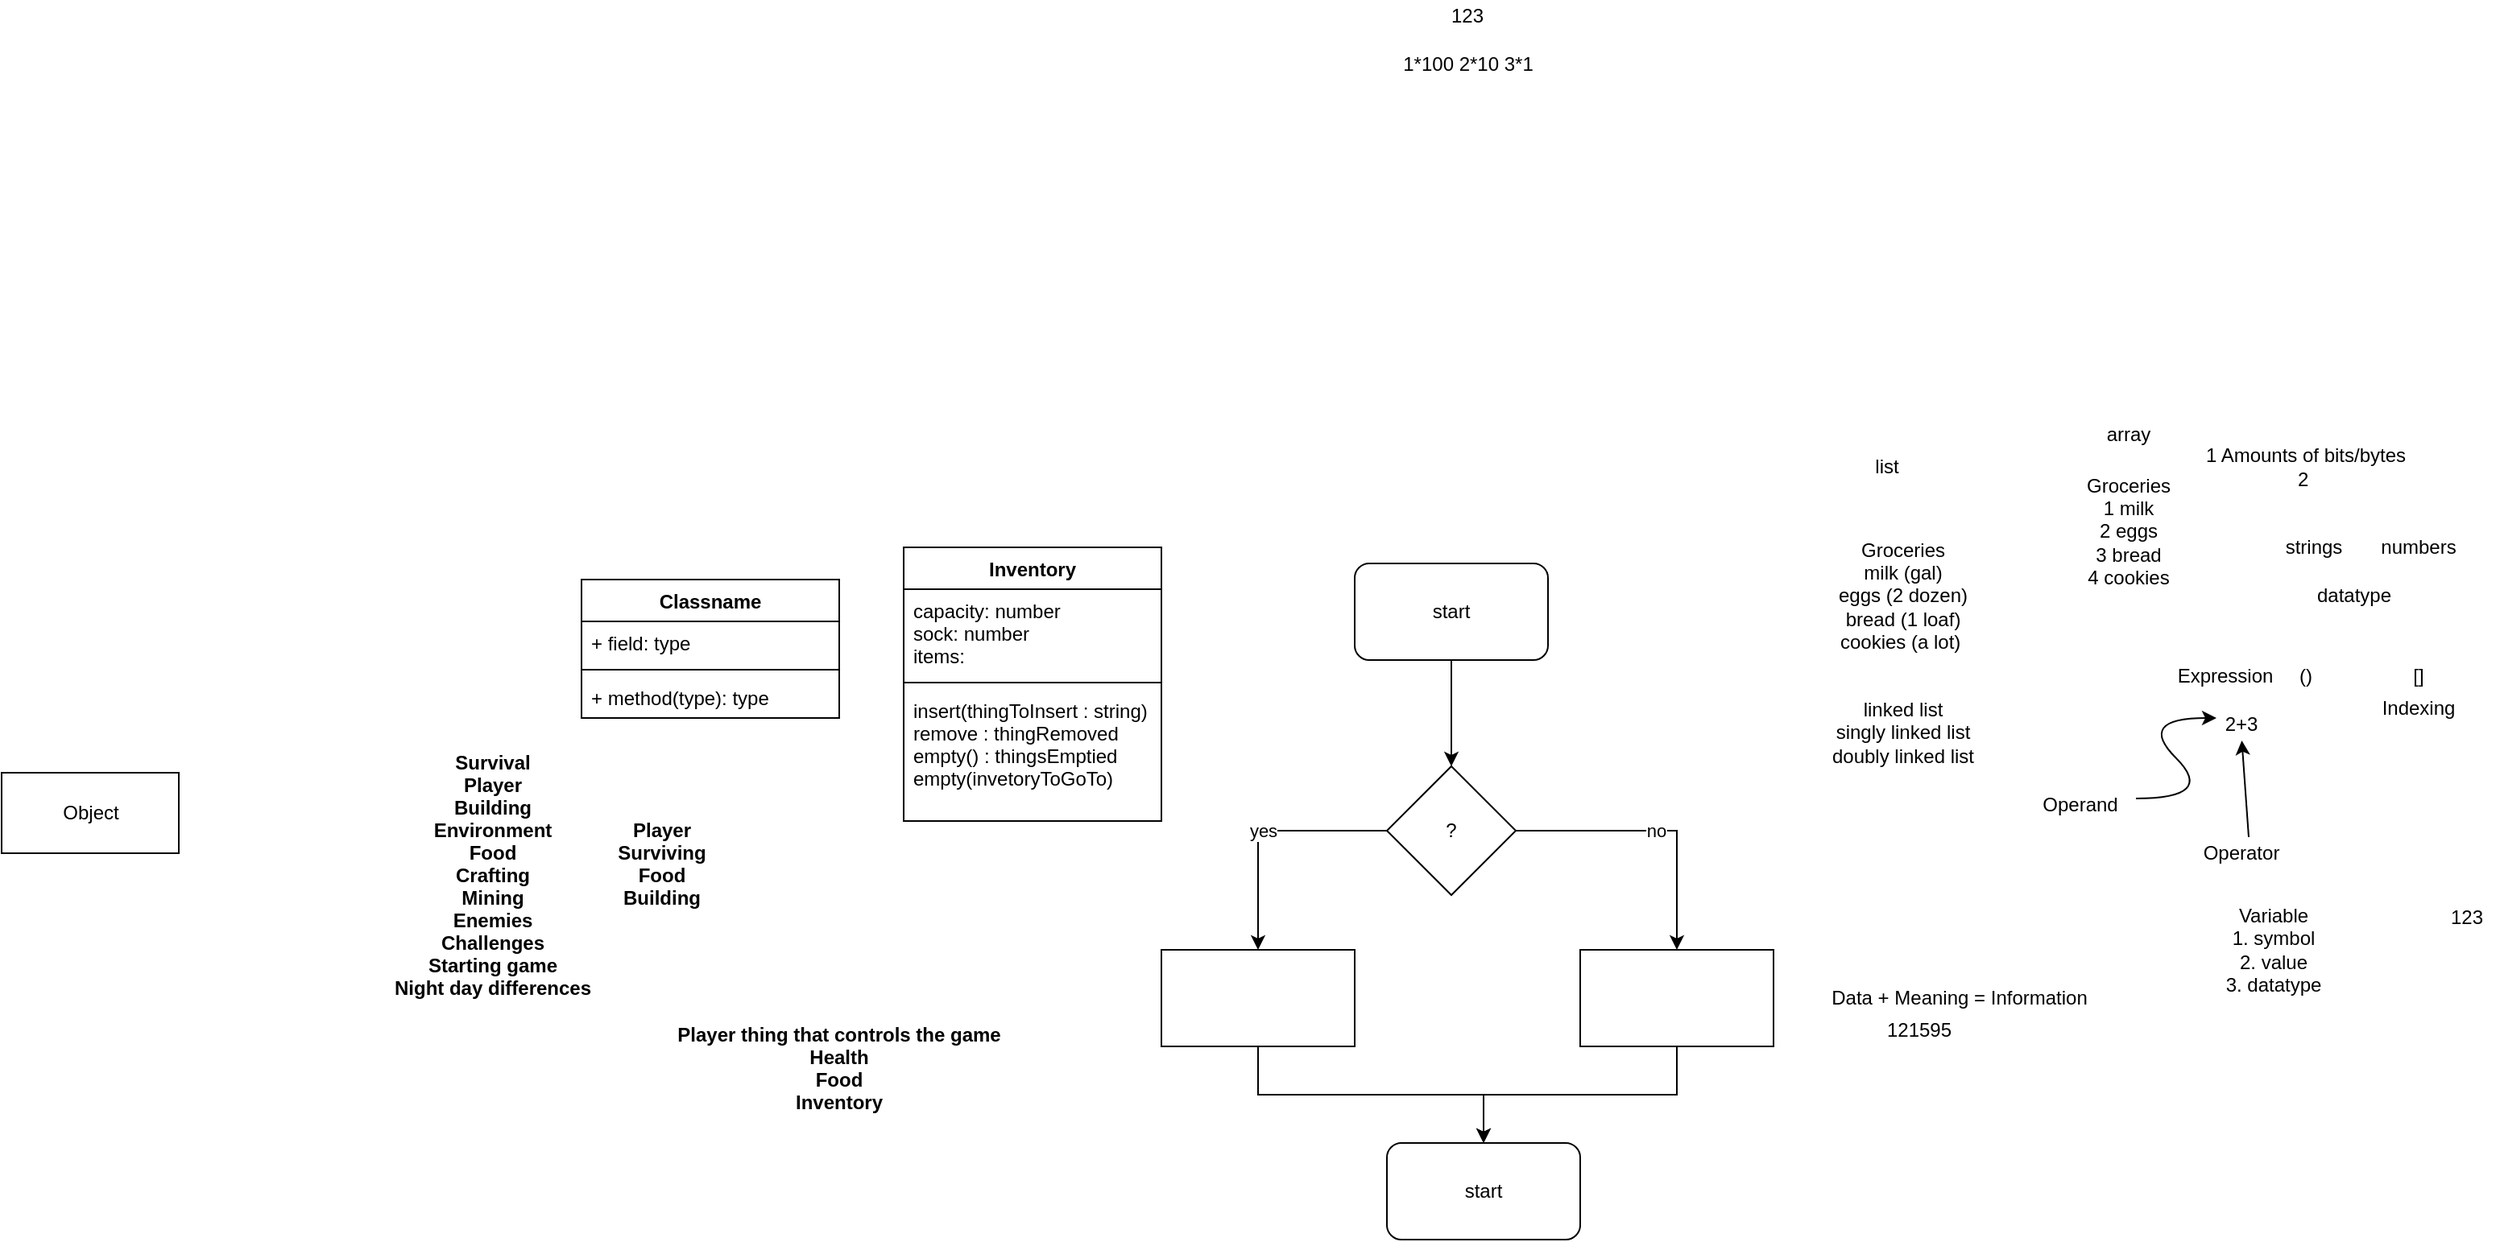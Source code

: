 <mxfile version="13.6.9" type="github">
  <diagram id="_38OMIWXt7H9RE7dVZdC" name="Page-1">
    <mxGraphModel dx="1422" dy="1894" grid="1" gridSize="10" guides="1" tooltips="1" connect="1" arrows="1" fold="1" page="1" pageScale="1" pageWidth="850" pageHeight="1100" math="0" shadow="0">
      <root>
        <mxCell id="0" />
        <mxCell id="1" parent="0" />
        <mxCell id="c1YBvzrRhg0FDO1bEwd2-1" value="Classname" style="swimlane;fontStyle=1;align=center;verticalAlign=top;childLayout=stackLayout;horizontal=1;startSize=26;horizontalStack=0;resizeParent=1;resizeParentMax=0;resizeLast=0;collapsible=1;marginBottom=0;" parent="1" vertex="1">
          <mxGeometry x="440" y="140" width="160" height="86" as="geometry" />
        </mxCell>
        <mxCell id="c1YBvzrRhg0FDO1bEwd2-2" value="+ field: type" style="text;strokeColor=none;fillColor=none;align=left;verticalAlign=top;spacingLeft=4;spacingRight=4;overflow=hidden;rotatable=0;points=[[0,0.5],[1,0.5]];portConstraint=eastwest;" parent="c1YBvzrRhg0FDO1bEwd2-1" vertex="1">
          <mxGeometry y="26" width="160" height="26" as="geometry" />
        </mxCell>
        <mxCell id="c1YBvzrRhg0FDO1bEwd2-3" value="" style="line;strokeWidth=1;fillColor=none;align=left;verticalAlign=middle;spacingTop=-1;spacingLeft=3;spacingRight=3;rotatable=0;labelPosition=right;points=[];portConstraint=eastwest;" parent="c1YBvzrRhg0FDO1bEwd2-1" vertex="1">
          <mxGeometry y="52" width="160" height="8" as="geometry" />
        </mxCell>
        <mxCell id="c1YBvzrRhg0FDO1bEwd2-4" value="+ method(type): type" style="text;strokeColor=none;fillColor=none;align=left;verticalAlign=top;spacingLeft=4;spacingRight=4;overflow=hidden;rotatable=0;points=[[0,0.5],[1,0.5]];portConstraint=eastwest;" parent="c1YBvzrRhg0FDO1bEwd2-1" vertex="1">
          <mxGeometry y="60" width="160" height="26" as="geometry" />
        </mxCell>
        <mxCell id="c1YBvzrRhg0FDO1bEwd2-5" value="Object" style="html=1;" parent="1" vertex="1">
          <mxGeometry x="80" y="260" width="110" height="50" as="geometry" />
        </mxCell>
        <mxCell id="c1YBvzrRhg0FDO1bEwd2-6" value="Survival&#xa;Player&#xa;Building&#xa;Environment&#xa;Food&#xa;Crafting&#xa;Mining&#xa;Enemies&#xa;Challenges&#xa;Starting game&#xa;Night day differences" style="text;align=center;fontStyle=1;verticalAlign=middle;spacingLeft=3;spacingRight=3;strokeColor=none;rotatable=0;points=[[0,0.5],[1,0.5]];portConstraint=eastwest;" parent="1" vertex="1">
          <mxGeometry x="345" y="310" width="80" height="26" as="geometry" />
        </mxCell>
        <mxCell id="c1YBvzrRhg0FDO1bEwd2-7" value="Player&#xa;Surviving&#xa;Food&#xa;Building&#xa;" style="text;align=center;fontStyle=1;verticalAlign=middle;spacingLeft=3;spacingRight=3;strokeColor=none;rotatable=0;points=[[0,0.5],[1,0.5]];portConstraint=eastwest;" parent="1" vertex="1">
          <mxGeometry x="450" y="310" width="80" height="26" as="geometry" />
        </mxCell>
        <mxCell id="c1YBvzrRhg0FDO1bEwd2-8" value="Player thing that controls the game&#xa;Health&#xa;Food&#xa;Inventory" style="text;align=center;fontStyle=1;verticalAlign=middle;spacingLeft=3;spacingRight=3;strokeColor=none;rotatable=0;points=[[0,0.5],[1,0.5]];portConstraint=eastwest;" parent="1" vertex="1">
          <mxGeometry x="560" y="430" width="80" height="26" as="geometry" />
        </mxCell>
        <mxCell id="c1YBvzrRhg0FDO1bEwd2-9" value="Inventory" style="swimlane;fontStyle=1;align=center;verticalAlign=top;childLayout=stackLayout;horizontal=1;startSize=26;horizontalStack=0;resizeParent=1;resizeParentMax=0;resizeLast=0;collapsible=1;marginBottom=0;" parent="1" vertex="1">
          <mxGeometry x="640" y="120" width="160" height="170" as="geometry" />
        </mxCell>
        <mxCell id="c1YBvzrRhg0FDO1bEwd2-10" value="capacity: number&#xa;sock: number&#xa;items:&#xa;" style="text;strokeColor=none;fillColor=none;align=left;verticalAlign=top;spacingLeft=4;spacingRight=4;overflow=hidden;rotatable=0;points=[[0,0.5],[1,0.5]];portConstraint=eastwest;" parent="c1YBvzrRhg0FDO1bEwd2-9" vertex="1">
          <mxGeometry y="26" width="160" height="54" as="geometry" />
        </mxCell>
        <mxCell id="c1YBvzrRhg0FDO1bEwd2-11" value="" style="line;strokeWidth=1;fillColor=none;align=left;verticalAlign=middle;spacingTop=-1;spacingLeft=3;spacingRight=3;rotatable=0;labelPosition=right;points=[];portConstraint=eastwest;" parent="c1YBvzrRhg0FDO1bEwd2-9" vertex="1">
          <mxGeometry y="80" width="160" height="8" as="geometry" />
        </mxCell>
        <mxCell id="c1YBvzrRhg0FDO1bEwd2-12" value="insert(thingToInsert : string) &#xa;remove : thingRemoved&#xa;empty() : thingsEmptied&#xa;empty(invetoryToGoTo)&#xa;" style="text;strokeColor=none;fillColor=none;align=left;verticalAlign=top;spacingLeft=4;spacingRight=4;overflow=hidden;rotatable=0;points=[[0,0.5],[1,0.5]];portConstraint=eastwest;" parent="c1YBvzrRhg0FDO1bEwd2-9" vertex="1">
          <mxGeometry y="88" width="160" height="82" as="geometry" />
        </mxCell>
        <mxCell id="fV77j_MeTy0e_qj4ae1h-3" style="edgeStyle=orthogonalEdgeStyle;rounded=0;orthogonalLoop=1;jettySize=auto;html=1;exitX=0.5;exitY=1;exitDx=0;exitDy=0;" parent="1" source="fV77j_MeTy0e_qj4ae1h-1" target="fV77j_MeTy0e_qj4ae1h-2" edge="1">
          <mxGeometry relative="1" as="geometry" />
        </mxCell>
        <mxCell id="fV77j_MeTy0e_qj4ae1h-1" value="start" style="rounded=1;whiteSpace=wrap;html=1;" parent="1" vertex="1">
          <mxGeometry x="920" y="130" width="120" height="60" as="geometry" />
        </mxCell>
        <mxCell id="fV77j_MeTy0e_qj4ae1h-6" value="yes" style="edgeStyle=orthogonalEdgeStyle;rounded=0;orthogonalLoop=1;jettySize=auto;html=1;exitX=0;exitY=0.5;exitDx=0;exitDy=0;" parent="1" source="fV77j_MeTy0e_qj4ae1h-2" target="fV77j_MeTy0e_qj4ae1h-5" edge="1">
          <mxGeometry relative="1" as="geometry" />
        </mxCell>
        <mxCell id="fV77j_MeTy0e_qj4ae1h-8" value="no" style="edgeStyle=orthogonalEdgeStyle;rounded=0;orthogonalLoop=1;jettySize=auto;html=1;exitX=1;exitY=0.5;exitDx=0;exitDy=0;" parent="1" source="fV77j_MeTy0e_qj4ae1h-2" target="fV77j_MeTy0e_qj4ae1h-7" edge="1">
          <mxGeometry relative="1" as="geometry" />
        </mxCell>
        <mxCell id="fV77j_MeTy0e_qj4ae1h-2" value="?" style="rhombus;whiteSpace=wrap;html=1;" parent="1" vertex="1">
          <mxGeometry x="940" y="256" width="80" height="80" as="geometry" />
        </mxCell>
        <mxCell id="fV77j_MeTy0e_qj4ae1h-10" style="edgeStyle=orthogonalEdgeStyle;rounded=0;orthogonalLoop=1;jettySize=auto;html=1;exitX=0.5;exitY=1;exitDx=0;exitDy=0;" parent="1" source="fV77j_MeTy0e_qj4ae1h-5" target="fV77j_MeTy0e_qj4ae1h-9" edge="1">
          <mxGeometry relative="1" as="geometry" />
        </mxCell>
        <mxCell id="fV77j_MeTy0e_qj4ae1h-5" value="" style="rounded=0;whiteSpace=wrap;html=1;" parent="1" vertex="1">
          <mxGeometry x="800" y="370" width="120" height="60" as="geometry" />
        </mxCell>
        <mxCell id="fV77j_MeTy0e_qj4ae1h-11" style="edgeStyle=orthogonalEdgeStyle;rounded=0;orthogonalLoop=1;jettySize=auto;html=1;exitX=0.5;exitY=1;exitDx=0;exitDy=0;" parent="1" source="fV77j_MeTy0e_qj4ae1h-7" target="fV77j_MeTy0e_qj4ae1h-9" edge="1">
          <mxGeometry relative="1" as="geometry" />
        </mxCell>
        <mxCell id="fV77j_MeTy0e_qj4ae1h-7" value="" style="rounded=0;whiteSpace=wrap;html=1;" parent="1" vertex="1">
          <mxGeometry x="1060" y="370" width="120" height="60" as="geometry" />
        </mxCell>
        <mxCell id="fV77j_MeTy0e_qj4ae1h-9" value="start" style="rounded=1;whiteSpace=wrap;html=1;" parent="1" vertex="1">
          <mxGeometry x="940" y="490" width="120" height="60" as="geometry" />
        </mxCell>
        <mxCell id="_4K1MjJ3_qHQkmQHoh8G-1" value="Groceries&lt;br&gt;milk (gal)&lt;br&gt;eggs (2 dozen)&lt;br&gt;bread (1 loaf)&lt;br&gt;cookies (a lot)&amp;nbsp;" style="text;html=1;align=center;verticalAlign=middle;resizable=0;points=[];autosize=1;" parent="1" vertex="1">
          <mxGeometry x="1210" y="110" width="100" height="80" as="geometry" />
        </mxCell>
        <mxCell id="_4K1MjJ3_qHQkmQHoh8G-2" value="linked list&lt;br&gt;singly linked list&lt;br&gt;doubly linked list" style="text;html=1;align=center;verticalAlign=middle;resizable=0;points=[];autosize=1;" parent="1" vertex="1">
          <mxGeometry x="1210" y="210" width="100" height="50" as="geometry" />
        </mxCell>
        <mxCell id="_4K1MjJ3_qHQkmQHoh8G-3" value="Groceries&lt;br&gt;1 milk&lt;br&gt;2 eggs&lt;br&gt;3 bread&lt;br&gt;4 cookies" style="text;html=1;align=center;verticalAlign=middle;resizable=0;points=[];autosize=1;" parent="1" vertex="1">
          <mxGeometry x="1365" y="70" width="70" height="80" as="geometry" />
        </mxCell>
        <mxCell id="6JYLYx4JHXWrA2m5877R-1" value="Data + Meaning = Information" style="text;html=1;align=center;verticalAlign=middle;resizable=0;points=[];autosize=1;" parent="1" vertex="1">
          <mxGeometry x="1210" y="390" width="170" height="20" as="geometry" />
        </mxCell>
        <mxCell id="6JYLYx4JHXWrA2m5877R-2" value="121595" style="text;html=1;align=center;verticalAlign=middle;resizable=0;points=[];autosize=1;" parent="1" vertex="1">
          <mxGeometry x="1240" y="410" width="60" height="20" as="geometry" />
        </mxCell>
        <mxCell id="soqQz1_LplRIS5dkgfLs-1" value="list" style="text;html=1;align=center;verticalAlign=middle;resizable=0;points=[];autosize=1;" parent="1" vertex="1">
          <mxGeometry x="1235" y="60" width="30" height="20" as="geometry" />
        </mxCell>
        <mxCell id="soqQz1_LplRIS5dkgfLs-2" value="array" style="text;html=1;align=center;verticalAlign=middle;resizable=0;points=[];autosize=1;" parent="1" vertex="1">
          <mxGeometry x="1380" y="40" width="40" height="20" as="geometry" />
        </mxCell>
        <mxCell id="soqQz1_LplRIS5dkgfLs-3" value="datatype" style="text;html=1;align=center;verticalAlign=middle;resizable=0;points=[];autosize=1;" parent="1" vertex="1">
          <mxGeometry x="1510" y="140" width="60" height="20" as="geometry" />
        </mxCell>
        <mxCell id="soqQz1_LplRIS5dkgfLs-4" value="strings" style="text;html=1;align=center;verticalAlign=middle;resizable=0;points=[];autosize=1;" parent="1" vertex="1">
          <mxGeometry x="1490" y="110" width="50" height="20" as="geometry" />
        </mxCell>
        <mxCell id="soqQz1_LplRIS5dkgfLs-5" value="numbers" style="text;html=1;align=center;verticalAlign=middle;resizable=0;points=[];autosize=1;" parent="1" vertex="1">
          <mxGeometry x="1550" y="110" width="60" height="20" as="geometry" />
        </mxCell>
        <mxCell id="soqQz1_LplRIS5dkgfLs-6" value="1 Amounts of bits/bytes&lt;br&gt;2&amp;nbsp;" style="text;html=1;align=center;verticalAlign=middle;resizable=0;points=[];autosize=1;" parent="1" vertex="1">
          <mxGeometry x="1440" y="55" width="140" height="30" as="geometry" />
        </mxCell>
        <mxCell id="Eul-OHPvdQXQQk-2mtmN-1" value="123" style="text;html=1;strokeColor=none;fillColor=none;align=center;verticalAlign=middle;whiteSpace=wrap;rounded=0;" parent="1" vertex="1">
          <mxGeometry x="970" y="-220" width="40" height="20" as="geometry" />
        </mxCell>
        <mxCell id="Eul-OHPvdQXQQk-2mtmN-2" value="1*100 2*10 3*1" style="text;html=1;align=center;verticalAlign=middle;resizable=0;points=[];autosize=1;" parent="1" vertex="1">
          <mxGeometry x="940" y="-190" width="100" height="20" as="geometry" />
        </mxCell>
        <mxCell id="Eul-OHPvdQXQQk-2mtmN-3" value="&lt;div&gt;Variable&lt;/div&gt;&lt;div&gt;1. symbol &lt;br&gt;&lt;/div&gt;&lt;div&gt;2. value&lt;/div&gt;&lt;div&gt;3. datatype&lt;br&gt;&lt;/div&gt;" style="text;html=1;align=center;verticalAlign=middle;resizable=0;points=[];autosize=1;" parent="1" vertex="1">
          <mxGeometry x="1455" y="340" width="70" height="60" as="geometry" />
        </mxCell>
        <mxCell id="Eul-OHPvdQXQQk-2mtmN-4" value="123" style="text;html=1;align=center;verticalAlign=middle;resizable=0;points=[];autosize=1;" parent="1" vertex="1">
          <mxGeometry x="1590" y="340" width="40" height="20" as="geometry" />
        </mxCell>
        <mxCell id="TPPDd_BtJyZaWDpUWKmd-1" value="2+3" style="text;html=1;align=center;verticalAlign=middle;resizable=0;points=[];autosize=1;" vertex="1" parent="1">
          <mxGeometry x="1450" y="220" width="40" height="20" as="geometry" />
        </mxCell>
        <mxCell id="TPPDd_BtJyZaWDpUWKmd-2" value="" style="curved=1;endArrow=classic;html=1;" edge="1" parent="1">
          <mxGeometry width="50" height="50" relative="1" as="geometry">
            <mxPoint x="1405" y="276" as="sourcePoint" />
            <mxPoint x="1455" y="226" as="targetPoint" />
            <Array as="points">
              <mxPoint x="1455" y="276" />
              <mxPoint x="1405" y="226" />
            </Array>
          </mxGeometry>
        </mxCell>
        <mxCell id="TPPDd_BtJyZaWDpUWKmd-3" value="Operand" style="text;html=1;align=center;verticalAlign=middle;resizable=0;points=[];autosize=1;" vertex="1" parent="1">
          <mxGeometry x="1340" y="270" width="60" height="20" as="geometry" />
        </mxCell>
        <mxCell id="TPPDd_BtJyZaWDpUWKmd-5" value="" style="endArrow=classic;html=1;" edge="1" parent="1" target="TPPDd_BtJyZaWDpUWKmd-1">
          <mxGeometry width="50" height="50" relative="1" as="geometry">
            <mxPoint x="1475" y="300" as="sourcePoint" />
            <mxPoint x="1525" y="250" as="targetPoint" />
          </mxGeometry>
        </mxCell>
        <mxCell id="TPPDd_BtJyZaWDpUWKmd-6" value="Operator" style="text;html=1;align=center;verticalAlign=middle;resizable=0;points=[];autosize=1;" vertex="1" parent="1">
          <mxGeometry x="1440" y="300" width="60" height="20" as="geometry" />
        </mxCell>
        <mxCell id="TPPDd_BtJyZaWDpUWKmd-7" value="[]" style="text;html=1;align=center;verticalAlign=middle;resizable=0;points=[];autosize=1;" vertex="1" parent="1">
          <mxGeometry x="1570" y="190" width="20" height="20" as="geometry" />
        </mxCell>
        <mxCell id="TPPDd_BtJyZaWDpUWKmd-8" value="()" style="text;html=1;align=center;verticalAlign=middle;resizable=0;points=[];autosize=1;" vertex="1" parent="1">
          <mxGeometry x="1500" y="190" width="20" height="20" as="geometry" />
        </mxCell>
        <mxCell id="TPPDd_BtJyZaWDpUWKmd-9" value="Indexing" style="text;html=1;align=center;verticalAlign=middle;resizable=0;points=[];autosize=1;" vertex="1" parent="1">
          <mxGeometry x="1550" y="210" width="60" height="20" as="geometry" />
        </mxCell>
        <mxCell id="TPPDd_BtJyZaWDpUWKmd-10" value="Expression" style="text;html=1;align=center;verticalAlign=middle;resizable=0;points=[];autosize=1;" vertex="1" parent="1">
          <mxGeometry x="1425" y="190" width="70" height="20" as="geometry" />
        </mxCell>
      </root>
    </mxGraphModel>
  </diagram>
</mxfile>
